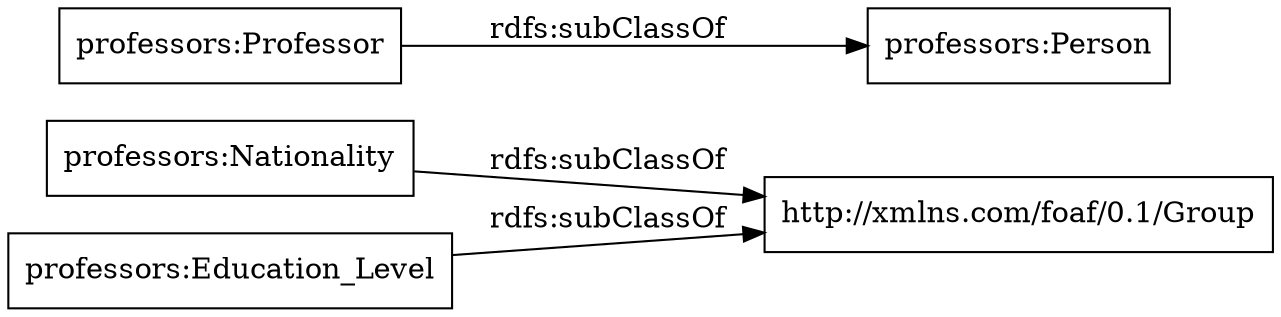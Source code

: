 digraph ar2dtool_diagram { 
rankdir=LR;
size="1000"
node [shape = rectangle, color="black"]; "http://xmlns.com/foaf/0.1/Group" "professors:Professor" "professors:Person" "professors:Nationality" "professors:Education_Level" ; /*classes style*/
	"professors:Nationality" -> "http://xmlns.com/foaf/0.1/Group" [ label = "rdfs:subClassOf" ];
	"professors:Professor" -> "professors:Person" [ label = "rdfs:subClassOf" ];
	"professors:Education_Level" -> "http://xmlns.com/foaf/0.1/Group" [ label = "rdfs:subClassOf" ];

}

